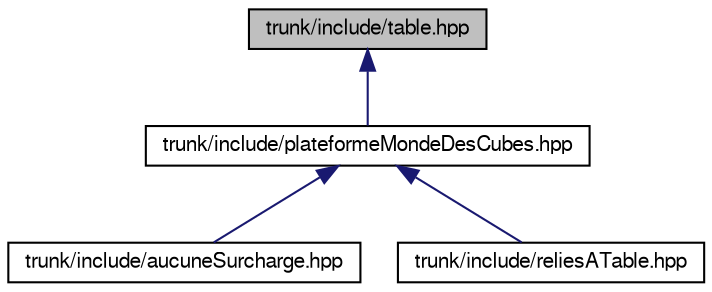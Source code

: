 digraph G
{
  edge [fontname="FreeSans",fontsize="10",labelfontname="FreeSans",labelfontsize="10"];
  node [fontname="FreeSans",fontsize="10",shape=record];
  Node1 [label="trunk/include/table.hpp",height=0.2,width=0.4,color="black", fillcolor="grey75", style="filled" fontcolor="black"];
  Node1 -> Node2 [dir=back,color="midnightblue",fontsize="10",style="solid",fontname="FreeSans"];
  Node2 [label="trunk/include/plateformeMondeDesCubes.hpp",height=0.2,width=0.4,color="black", fillcolor="white", style="filled",URL="$plateformeMondeDesCubes_8hpp.html",tooltip="Plateforme d&#39;eco-resolution appliquee au monde des cubes."];
  Node2 -> Node3 [dir=back,color="midnightblue",fontsize="10",style="solid",fontname="FreeSans"];
  Node3 [label="trunk/include/aucuneSurcharge.hpp",height=0.2,width=0.4,color="black", fillcolor="white", style="filled",URL="$aucuneSurcharge_8hpp.html",tooltip="verification de la regle : est-ce que chaque cube porte au plus un cube?"];
  Node2 -> Node4 [dir=back,color="midnightblue",fontsize="10",style="solid",fontname="FreeSans"];
  Node4 [label="trunk/include/reliesATable.hpp",height=0.2,width=0.4,color="black", fillcolor="white", style="filled",URL="$reliesATable_8hpp.html",tooltip="verification de la regle : est-ce que tous les cubes sont et seront relies directement..."];
}
